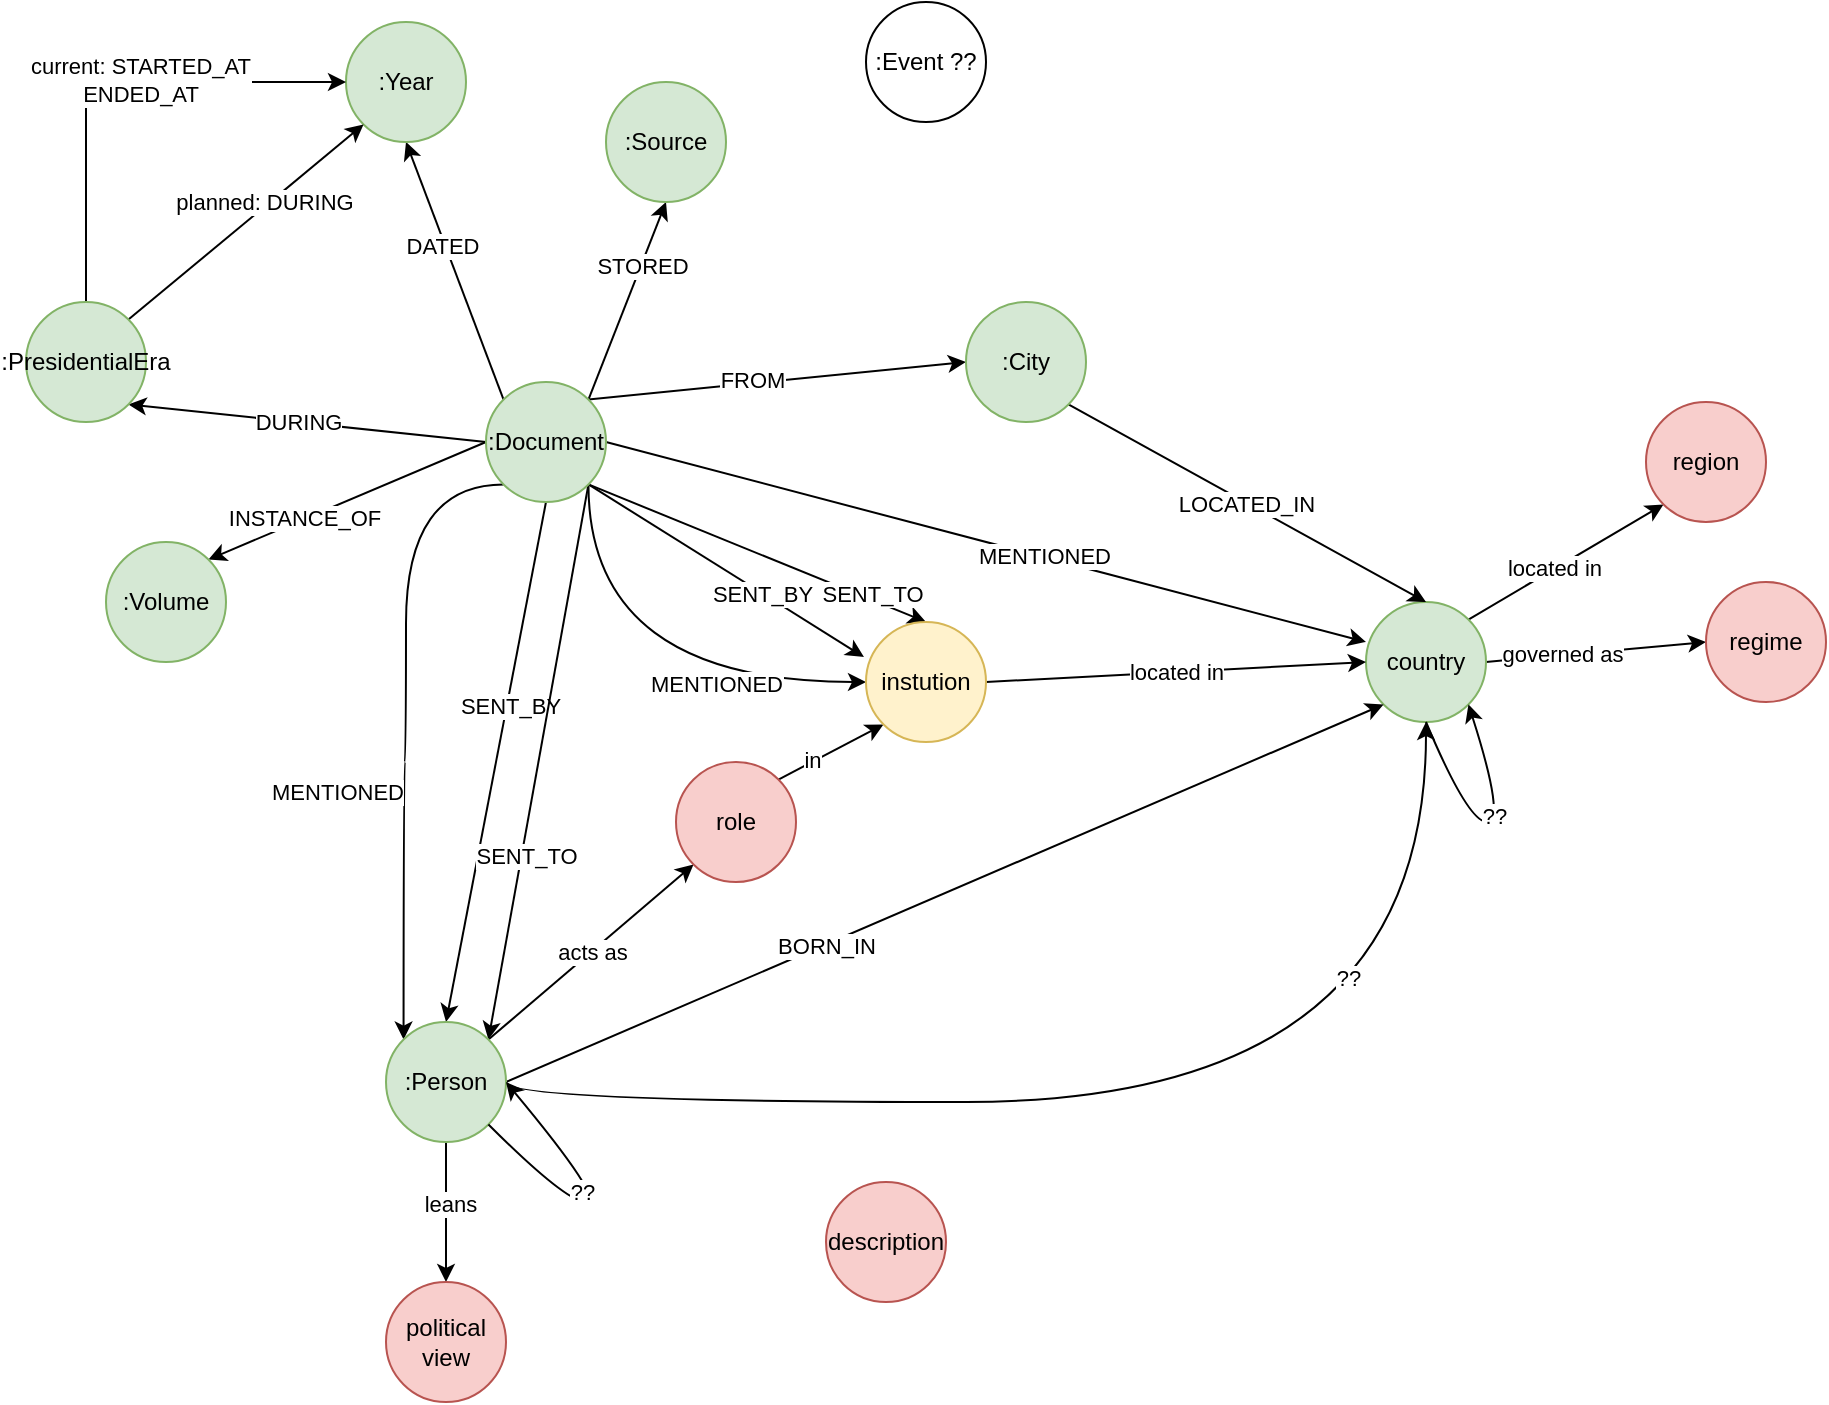 <mxfile version="20.7.4" type="device"><diagram id="Z7vCc9kzVkm0Ds1lMzxJ" name="Page-1"><mxGraphModel dx="1194" dy="1924" grid="1" gridSize="10" guides="1" tooltips="1" connect="1" arrows="1" fold="1" page="1" pageScale="1" pageWidth="850" pageHeight="1100" math="0" shadow="0"><root><mxCell id="0"/><mxCell id="1" parent="0"/><mxCell id="mA42NbnYZRa0hyyEA59q-21" style="rounded=0;orthogonalLoop=1;jettySize=auto;html=1;exitX=0;exitY=0;exitDx=0;exitDy=0;entryX=0.5;entryY=1;entryDx=0;entryDy=0;" parent="1" source="mA42NbnYZRa0hyyEA59q-1" target="mA42NbnYZRa0hyyEA59q-18" edge="1"><mxGeometry relative="1" as="geometry"><mxPoint x="260" y="-150" as="targetPoint"/></mxGeometry></mxCell><mxCell id="mA42NbnYZRa0hyyEA59q-26" value="DATED" style="edgeLabel;html=1;align=center;verticalAlign=middle;resizable=0;points=[];" parent="mA42NbnYZRa0hyyEA59q-21" vertex="1" connectable="0"><mxGeometry x="0.208" y="2" relative="1" as="geometry"><mxPoint as="offset"/></mxGeometry></mxCell><mxCell id="mA42NbnYZRa0hyyEA59q-30" style="rounded=0;orthogonalLoop=1;jettySize=auto;html=1;exitX=0.5;exitY=1;exitDx=0;exitDy=0;entryX=0.5;entryY=0;entryDx=0;entryDy=0;" parent="1" source="mA42NbnYZRa0hyyEA59q-1" target="mA42NbnYZRa0hyyEA59q-17" edge="1"><mxGeometry relative="1" as="geometry"/></mxCell><mxCell id="mA42NbnYZRa0hyyEA59q-31" value="SENT_BY" style="edgeLabel;html=1;align=center;verticalAlign=middle;resizable=0;points=[];" parent="mA42NbnYZRa0hyyEA59q-30" vertex="1" connectable="0"><mxGeometry x="-0.222" y="1" relative="1" as="geometry"><mxPoint as="offset"/></mxGeometry></mxCell><mxCell id="mA42NbnYZRa0hyyEA59q-32" style="edgeStyle=none;rounded=0;orthogonalLoop=1;jettySize=auto;html=1;exitX=1;exitY=1;exitDx=0;exitDy=0;entryX=1;entryY=0;entryDx=0;entryDy=0;" parent="1" source="mA42NbnYZRa0hyyEA59q-1" target="mA42NbnYZRa0hyyEA59q-17" edge="1"><mxGeometry relative="1" as="geometry"/></mxCell><mxCell id="mA42NbnYZRa0hyyEA59q-33" value="SENT_TO" style="edgeLabel;html=1;align=center;verticalAlign=middle;resizable=0;points=[];" parent="mA42NbnYZRa0hyyEA59q-32" vertex="1" connectable="0"><mxGeometry x="0.335" y="2" relative="1" as="geometry"><mxPoint as="offset"/></mxGeometry></mxCell><mxCell id="mA42NbnYZRa0hyyEA59q-36" style="edgeStyle=none;rounded=0;orthogonalLoop=1;jettySize=auto;html=1;exitX=1;exitY=0.5;exitDx=0;exitDy=0;entryX=0;entryY=0.333;entryDx=0;entryDy=0;entryPerimeter=0;" parent="1" source="mA42NbnYZRa0hyyEA59q-1" target="mA42NbnYZRa0hyyEA59q-16" edge="1"><mxGeometry relative="1" as="geometry"/></mxCell><mxCell id="mA42NbnYZRa0hyyEA59q-37" value="MENTIONED" style="edgeLabel;html=1;align=center;verticalAlign=middle;resizable=0;points=[];" parent="mA42NbnYZRa0hyyEA59q-36" vertex="1" connectable="0"><mxGeometry x="0.149" y="1" relative="1" as="geometry"><mxPoint as="offset"/></mxGeometry></mxCell><mxCell id="mA42NbnYZRa0hyyEA59q-39" style="edgeStyle=none;rounded=0;orthogonalLoop=1;jettySize=auto;html=1;exitX=1;exitY=1;exitDx=0;exitDy=0;entryX=-0.017;entryY=0.292;entryDx=0;entryDy=0;entryPerimeter=0;" parent="1" source="mA42NbnYZRa0hyyEA59q-1" target="mA42NbnYZRa0hyyEA59q-38" edge="1"><mxGeometry relative="1" as="geometry"/></mxCell><mxCell id="mA42NbnYZRa0hyyEA59q-40" value="SENT_BY" style="edgeLabel;html=1;align=center;verticalAlign=middle;resizable=0;points=[];" parent="mA42NbnYZRa0hyyEA59q-39" vertex="1" connectable="0"><mxGeometry x="0.26" relative="1" as="geometry"><mxPoint as="offset"/></mxGeometry></mxCell><mxCell id="mA42NbnYZRa0hyyEA59q-42" style="edgeStyle=orthogonalEdgeStyle;rounded=0;orthogonalLoop=1;jettySize=auto;html=1;exitX=0;exitY=1;exitDx=0;exitDy=0;entryX=0;entryY=0;entryDx=0;entryDy=0;curved=1;" parent="1" source="mA42NbnYZRa0hyyEA59q-1" target="mA42NbnYZRa0hyyEA59q-17" edge="1"><mxGeometry relative="1" as="geometry"><Array as="points"><mxPoint x="230" y="21"/><mxPoint x="230" y="160"/><mxPoint x="229" y="160"/></Array></mxGeometry></mxCell><mxCell id="mA42NbnYZRa0hyyEA59q-43" value="MENTIONED" style="edgeLabel;html=1;align=right;verticalAlign=middle;resizable=0;points=[];" parent="mA42NbnYZRa0hyyEA59q-42" vertex="1" connectable="0"><mxGeometry x="0.242" y="1" relative="1" as="geometry"><mxPoint as="offset"/></mxGeometry></mxCell><mxCell id="mA42NbnYZRa0hyyEA59q-45" style="edgeStyle=none;rounded=0;orthogonalLoop=1;jettySize=auto;html=1;exitX=1;exitY=0;exitDx=0;exitDy=0;entryX=0;entryY=0.5;entryDx=0;entryDy=0;" parent="1" source="mA42NbnYZRa0hyyEA59q-1" target="mA42NbnYZRa0hyyEA59q-44" edge="1"><mxGeometry relative="1" as="geometry"/></mxCell><mxCell id="mA42NbnYZRa0hyyEA59q-46" value="FROM" style="edgeLabel;html=1;align=center;verticalAlign=middle;resizable=0;points=[];" parent="mA42NbnYZRa0hyyEA59q-45" vertex="1" connectable="0"><mxGeometry x="-0.137" y="1" relative="1" as="geometry"><mxPoint y="-1" as="offset"/></mxGeometry></mxCell><mxCell id="mA42NbnYZRa0hyyEA59q-53" style="edgeStyle=none;rounded=0;orthogonalLoop=1;jettySize=auto;html=1;exitX=1;exitY=0;exitDx=0;exitDy=0;entryX=0.5;entryY=1;entryDx=0;entryDy=0;" parent="1" source="mA42NbnYZRa0hyyEA59q-1" target="mA42NbnYZRa0hyyEA59q-52" edge="1"><mxGeometry relative="1" as="geometry"/></mxCell><mxCell id="mA42NbnYZRa0hyyEA59q-54" value="STORED" style="edgeLabel;html=1;align=center;verticalAlign=middle;resizable=0;points=[];" parent="mA42NbnYZRa0hyyEA59q-53" vertex="1" connectable="0"><mxGeometry x="0.368" relative="1" as="geometry"><mxPoint as="offset"/></mxGeometry></mxCell><mxCell id="oqMgn7rgp_RJvHeJumqO-6" style="edgeStyle=none;rounded=0;orthogonalLoop=1;jettySize=auto;html=1;exitX=0;exitY=0.5;exitDx=0;exitDy=0;entryX=1;entryY=1;entryDx=0;entryDy=0;" parent="1" source="mA42NbnYZRa0hyyEA59q-1" target="oqMgn7rgp_RJvHeJumqO-3" edge="1"><mxGeometry relative="1" as="geometry"/></mxCell><mxCell id="oqMgn7rgp_RJvHeJumqO-9" value="DURING" style="edgeLabel;html=1;align=center;verticalAlign=middle;resizable=0;points=[];" parent="oqMgn7rgp_RJvHeJumqO-6" vertex="1" connectable="0"><mxGeometry x="0.057" relative="1" as="geometry"><mxPoint as="offset"/></mxGeometry></mxCell><mxCell id="oqMgn7rgp_RJvHeJumqO-17" style="rounded=0;orthogonalLoop=1;jettySize=auto;html=1;exitX=1;exitY=1;exitDx=0;exitDy=0;entryX=0;entryY=0.5;entryDx=0;entryDy=0;edgeStyle=orthogonalEdgeStyle;curved=1;" parent="1" source="mA42NbnYZRa0hyyEA59q-1" target="mA42NbnYZRa0hyyEA59q-38" edge="1"><mxGeometry relative="1" as="geometry"><Array as="points"><mxPoint x="321" y="120"/></Array></mxGeometry></mxCell><mxCell id="oqMgn7rgp_RJvHeJumqO-18" value="MENTIONED" style="edgeLabel;html=1;align=center;verticalAlign=middle;resizable=0;points=[];" parent="oqMgn7rgp_RJvHeJumqO-17" vertex="1" connectable="0"><mxGeometry x="0.368" y="-1" relative="1" as="geometry"><mxPoint as="offset"/></mxGeometry></mxCell><mxCell id="oqMgn7rgp_RJvHeJumqO-19" style="edgeStyle=none;rounded=0;orthogonalLoop=1;jettySize=auto;html=1;exitX=1;exitY=1;exitDx=0;exitDy=0;entryX=0.5;entryY=0;entryDx=0;entryDy=0;" parent="1" source="mA42NbnYZRa0hyyEA59q-1" target="mA42NbnYZRa0hyyEA59q-38" edge="1"><mxGeometry relative="1" as="geometry"/></mxCell><mxCell id="oqMgn7rgp_RJvHeJumqO-20" value="SENT_TO" style="edgeLabel;html=1;align=center;verticalAlign=middle;resizable=0;points=[];" parent="oqMgn7rgp_RJvHeJumqO-19" vertex="1" connectable="0"><mxGeometry x="0.665" y="3" relative="1" as="geometry"><mxPoint as="offset"/></mxGeometry></mxCell><mxCell id="c_SEeohlr3sUdTtuKUSL-13" style="edgeStyle=none;rounded=0;orthogonalLoop=1;jettySize=auto;html=1;exitX=0;exitY=0.5;exitDx=0;exitDy=0;entryX=1;entryY=0;entryDx=0;entryDy=0;" parent="1" source="mA42NbnYZRa0hyyEA59q-1" target="c_SEeohlr3sUdTtuKUSL-12" edge="1"><mxGeometry relative="1" as="geometry"/></mxCell><mxCell id="c_SEeohlr3sUdTtuKUSL-14" value="INSTANCE_OF" style="edgeLabel;html=1;align=center;verticalAlign=middle;resizable=0;points=[];" parent="c_SEeohlr3sUdTtuKUSL-13" vertex="1" connectable="0"><mxGeometry x="0.315" y="-1" relative="1" as="geometry"><mxPoint as="offset"/></mxGeometry></mxCell><mxCell id="mA42NbnYZRa0hyyEA59q-1" value=":Document" style="ellipse;whiteSpace=wrap;html=1;aspect=fixed;fillColor=#d5e8d4;strokeColor=#82b366;" parent="1" vertex="1"><mxGeometry x="270" y="-30" width="60" height="60" as="geometry"/></mxCell><mxCell id="mA42NbnYZRa0hyyEA59q-69" style="edgeStyle=none;rounded=0;orthogonalLoop=1;jettySize=auto;html=1;exitX=0.5;exitY=1;exitDx=0;exitDy=0;" parent="1" source="mA42NbnYZRa0hyyEA59q-17" target="mA42NbnYZRa0hyyEA59q-68" edge="1"><mxGeometry relative="1" as="geometry"/></mxCell><mxCell id="mA42NbnYZRa0hyyEA59q-70" value="leans" style="edgeLabel;html=1;align=center;verticalAlign=middle;resizable=0;points=[];" parent="mA42NbnYZRa0hyyEA59q-69" vertex="1" connectable="0"><mxGeometry x="-0.125" y="2" relative="1" as="geometry"><mxPoint as="offset"/></mxGeometry></mxCell><mxCell id="mA42NbnYZRa0hyyEA59q-58" style="rounded=0;orthogonalLoop=1;jettySize=auto;html=1;exitX=1;exitY=0;exitDx=0;exitDy=0;entryX=0;entryY=1;entryDx=0;entryDy=0;" parent="1" source="mA42NbnYZRa0hyyEA59q-16" target="mA42NbnYZRa0hyyEA59q-57" edge="1"><mxGeometry relative="1" as="geometry"/></mxCell><mxCell id="mA42NbnYZRa0hyyEA59q-59" value="located in" style="edgeLabel;html=1;align=center;verticalAlign=middle;resizable=0;points=[];" parent="mA42NbnYZRa0hyyEA59q-58" vertex="1" connectable="0"><mxGeometry x="-0.112" y="1" relative="1" as="geometry"><mxPoint as="offset"/></mxGeometry></mxCell><mxCell id="mA42NbnYZRa0hyyEA59q-63" style="edgeStyle=none;rounded=0;orthogonalLoop=1;jettySize=auto;html=1;exitX=1;exitY=0.5;exitDx=0;exitDy=0;entryX=0;entryY=0.5;entryDx=0;entryDy=0;" parent="1" source="mA42NbnYZRa0hyyEA59q-16" target="mA42NbnYZRa0hyyEA59q-62" edge="1"><mxGeometry relative="1" as="geometry"/></mxCell><mxCell id="mA42NbnYZRa0hyyEA59q-64" value="governed as" style="edgeLabel;html=1;align=center;verticalAlign=middle;resizable=0;points=[];" parent="mA42NbnYZRa0hyyEA59q-63" vertex="1" connectable="0"><mxGeometry x="-0.31" y="1" relative="1" as="geometry"><mxPoint as="offset"/></mxGeometry></mxCell><mxCell id="mA42NbnYZRa0hyyEA59q-16" value="country" style="ellipse;whiteSpace=wrap;html=1;aspect=fixed;fillColor=#d5e8d4;strokeColor=#82b366;" parent="1" vertex="1"><mxGeometry x="710" y="80" width="60" height="60" as="geometry"/></mxCell><mxCell id="mA42NbnYZRa0hyyEA59q-28" value="acts as" style="edgeStyle=none;rounded=0;orthogonalLoop=1;jettySize=auto;html=1;exitX=1;exitY=0;exitDx=0;exitDy=0;entryX=0;entryY=1;entryDx=0;entryDy=0;" parent="1" source="mA42NbnYZRa0hyyEA59q-17" target="mA42NbnYZRa0hyyEA59q-23" edge="1"><mxGeometry relative="1" as="geometry"/></mxCell><mxCell id="mA42NbnYZRa0hyyEA59q-50" style="edgeStyle=none;rounded=0;orthogonalLoop=1;jettySize=auto;html=1;exitX=1;exitY=0.5;exitDx=0;exitDy=0;entryX=0;entryY=1;entryDx=0;entryDy=0;" parent="1" source="mA42NbnYZRa0hyyEA59q-17" target="mA42NbnYZRa0hyyEA59q-16" edge="1"><mxGeometry relative="1" as="geometry"/></mxCell><mxCell id="mA42NbnYZRa0hyyEA59q-51" value="BORN_IN" style="edgeLabel;html=1;align=center;verticalAlign=middle;resizable=0;points=[];" parent="mA42NbnYZRa0hyyEA59q-50" vertex="1" connectable="0"><mxGeometry x="-0.274" relative="1" as="geometry"><mxPoint as="offset"/></mxGeometry></mxCell><mxCell id="c_SEeohlr3sUdTtuKUSL-6" style="edgeStyle=orthogonalEdgeStyle;rounded=0;orthogonalLoop=1;jettySize=auto;html=1;exitX=1;exitY=0.5;exitDx=0;exitDy=0;entryX=0.5;entryY=1;entryDx=0;entryDy=0;curved=1;" parent="1" source="mA42NbnYZRa0hyyEA59q-17" target="mA42NbnYZRa0hyyEA59q-16" edge="1"><mxGeometry relative="1" as="geometry"><Array as="points"><mxPoint x="280" y="330"/><mxPoint x="740" y="330"/></Array></mxGeometry></mxCell><mxCell id="c_SEeohlr3sUdTtuKUSL-7" value="??" style="edgeLabel;html=1;align=center;verticalAlign=middle;resizable=0;points=[];" parent="c_SEeohlr3sUdTtuKUSL-6" vertex="1" connectable="0"><mxGeometry x="0.617" y="39" relative="1" as="geometry"><mxPoint y="1" as="offset"/></mxGeometry></mxCell><mxCell id="mA42NbnYZRa0hyyEA59q-17" value=":Person" style="ellipse;whiteSpace=wrap;html=1;aspect=fixed;fillColor=#d5e8d4;strokeColor=#82b366;" parent="1" vertex="1"><mxGeometry x="220" y="290" width="60" height="60" as="geometry"/></mxCell><mxCell id="mA42NbnYZRa0hyyEA59q-18" value=":Year" style="ellipse;whiteSpace=wrap;html=1;aspect=fixed;fillColor=#d5e8d4;strokeColor=#82b366;" parent="1" vertex="1"><mxGeometry x="200" y="-210" width="60" height="60" as="geometry"/></mxCell><mxCell id="oqMgn7rgp_RJvHeJumqO-1" style="rounded=0;orthogonalLoop=1;jettySize=auto;html=1;exitX=1;exitY=0;exitDx=0;exitDy=0;entryX=0;entryY=1;entryDx=0;entryDy=0;" parent="1" source="mA42NbnYZRa0hyyEA59q-23" target="mA42NbnYZRa0hyyEA59q-38" edge="1"><mxGeometry relative="1" as="geometry"/></mxCell><mxCell id="oqMgn7rgp_RJvHeJumqO-2" value="in" style="edgeLabel;html=1;align=center;verticalAlign=middle;resizable=0;points=[];" parent="oqMgn7rgp_RJvHeJumqO-1" vertex="1" connectable="0"><mxGeometry x="-0.355" y="1" relative="1" as="geometry"><mxPoint as="offset"/></mxGeometry></mxCell><mxCell id="mA42NbnYZRa0hyyEA59q-23" value="role" style="ellipse;whiteSpace=wrap;html=1;aspect=fixed;fillColor=#f8cecc;strokeColor=#b85450;" parent="1" vertex="1"><mxGeometry x="365" y="160" width="60" height="60" as="geometry"/></mxCell><mxCell id="mA42NbnYZRa0hyyEA59q-41" value="located in" style="edgeStyle=none;rounded=0;orthogonalLoop=1;jettySize=auto;html=1;exitX=1;exitY=0.5;exitDx=0;exitDy=0;entryX=0;entryY=0.5;entryDx=0;entryDy=0;" parent="1" source="mA42NbnYZRa0hyyEA59q-38" target="mA42NbnYZRa0hyyEA59q-16" edge="1"><mxGeometry relative="1" as="geometry"/></mxCell><mxCell id="mA42NbnYZRa0hyyEA59q-38" value="instution" style="ellipse;whiteSpace=wrap;html=1;aspect=fixed;fillColor=#fff2cc;strokeColor=#d6b656;" parent="1" vertex="1"><mxGeometry x="460" y="90" width="60" height="60" as="geometry"/></mxCell><mxCell id="mA42NbnYZRa0hyyEA59q-47" value="LOCATED_IN" style="edgeStyle=none;rounded=0;orthogonalLoop=1;jettySize=auto;html=1;exitX=1;exitY=1;exitDx=0;exitDy=0;entryX=0.5;entryY=0;entryDx=0;entryDy=0;" parent="1" source="mA42NbnYZRa0hyyEA59q-44" target="mA42NbnYZRa0hyyEA59q-16" edge="1"><mxGeometry relative="1" as="geometry"/></mxCell><mxCell id="mA42NbnYZRa0hyyEA59q-44" value=":City" style="ellipse;whiteSpace=wrap;html=1;aspect=fixed;fillColor=#d5e8d4;strokeColor=#82b366;" parent="1" vertex="1"><mxGeometry x="510" y="-70" width="60" height="60" as="geometry"/></mxCell><mxCell id="mA42NbnYZRa0hyyEA59q-52" value=":Source" style="ellipse;whiteSpace=wrap;html=1;aspect=fixed;fillColor=#d5e8d4;strokeColor=#82b366;" parent="1" vertex="1"><mxGeometry x="330" y="-180" width="60" height="60" as="geometry"/></mxCell><mxCell id="mA42NbnYZRa0hyyEA59q-57" value="region" style="ellipse;whiteSpace=wrap;html=1;aspect=fixed;fillColor=#f8cecc;strokeColor=#b85450;" parent="1" vertex="1"><mxGeometry x="850" y="-20" width="60" height="60" as="geometry"/></mxCell><mxCell id="mA42NbnYZRa0hyyEA59q-62" value="regime" style="ellipse;whiteSpace=wrap;html=1;aspect=fixed;fillColor=#f8cecc;strokeColor=#b85450;" parent="1" vertex="1"><mxGeometry x="880" y="70" width="60" height="60" as="geometry"/></mxCell><mxCell id="mA42NbnYZRa0hyyEA59q-68" value="political view" style="ellipse;whiteSpace=wrap;html=1;aspect=fixed;fillColor=#f8cecc;strokeColor=#b85450;" parent="1" vertex="1"><mxGeometry x="220" y="420" width="60" height="60" as="geometry"/></mxCell><mxCell id="c_SEeohlr3sUdTtuKUSL-10" style="rounded=0;orthogonalLoop=1;jettySize=auto;html=1;exitX=1;exitY=0;exitDx=0;exitDy=0;entryX=0;entryY=1;entryDx=0;entryDy=0;" parent="1" source="oqMgn7rgp_RJvHeJumqO-3" target="mA42NbnYZRa0hyyEA59q-18" edge="1"><mxGeometry relative="1" as="geometry"/></mxCell><mxCell id="c_SEeohlr3sUdTtuKUSL-11" value="planned: DURING" style="edgeLabel;html=1;align=center;verticalAlign=middle;resizable=0;points=[];" parent="c_SEeohlr3sUdTtuKUSL-10" vertex="1" connectable="0"><mxGeometry x="0.178" y="2" relative="1" as="geometry"><mxPoint as="offset"/></mxGeometry></mxCell><mxCell id="2SwIlva82PcneNz-T6uM-1" style="edgeStyle=orthogonalEdgeStyle;rounded=0;orthogonalLoop=1;jettySize=auto;html=1;exitX=0.5;exitY=0;exitDx=0;exitDy=0;entryX=0;entryY=0.5;entryDx=0;entryDy=0;" parent="1" source="oqMgn7rgp_RJvHeJumqO-3" target="mA42NbnYZRa0hyyEA59q-18" edge="1"><mxGeometry relative="1" as="geometry"/></mxCell><mxCell id="2SwIlva82PcneNz-T6uM-3" value="current: STARTED_AT&lt;br&gt;ENDED_AT" style="edgeLabel;html=1;align=center;verticalAlign=middle;resizable=0;points=[];" parent="2SwIlva82PcneNz-T6uM-1" vertex="1" connectable="0"><mxGeometry x="0.142" y="2" relative="1" as="geometry"><mxPoint y="1" as="offset"/></mxGeometry></mxCell><mxCell id="oqMgn7rgp_RJvHeJumqO-3" value=":PresidentialEra" style="ellipse;whiteSpace=wrap;html=1;aspect=fixed;fillColor=#d5e8d4;strokeColor=#82b366;" parent="1" vertex="1"><mxGeometry x="40" y="-70" width="60" height="60" as="geometry"/></mxCell><mxCell id="oqMgn7rgp_RJvHeJumqO-21" value=":Event ??" style="ellipse;whiteSpace=wrap;html=1;aspect=fixed;" parent="1" vertex="1"><mxGeometry x="460" y="-220" width="60" height="60" as="geometry"/></mxCell><mxCell id="c_SEeohlr3sUdTtuKUSL-2" value="" style="curved=1;endArrow=classic;html=1;rounded=0;exitX=0.5;exitY=1;exitDx=0;exitDy=0;entryX=1;entryY=1;entryDx=0;entryDy=0;" parent="1" source="mA42NbnYZRa0hyyEA59q-16" target="mA42NbnYZRa0hyyEA59q-16" edge="1"><mxGeometry width="50" height="50" relative="1" as="geometry"><mxPoint x="730" y="250" as="sourcePoint"/><mxPoint x="780" y="200" as="targetPoint"/><Array as="points"><mxPoint x="761" y="190"/><mxPoint x="780" y="190"/></Array></mxGeometry></mxCell><mxCell id="c_SEeohlr3sUdTtuKUSL-5" value="??" style="edgeLabel;html=1;align=center;verticalAlign=middle;resizable=0;points=[];" parent="c_SEeohlr3sUdTtuKUSL-2" vertex="1" connectable="0"><mxGeometry x="-0.018" y="4" relative="1" as="geometry"><mxPoint y="1" as="offset"/></mxGeometry></mxCell><mxCell id="c_SEeohlr3sUdTtuKUSL-3" value="" style="curved=1;endArrow=classic;html=1;rounded=0;exitX=1;exitY=1;exitDx=0;exitDy=0;entryX=1;entryY=0.5;entryDx=0;entryDy=0;" parent="1" source="mA42NbnYZRa0hyyEA59q-17" target="mA42NbnYZRa0hyyEA59q-17" edge="1"><mxGeometry width="50" height="50" relative="1" as="geometry"><mxPoint x="325" y="358.79" as="sourcePoint"/><mxPoint x="346.213" y="350.003" as="targetPoint"/><Array as="points"><mxPoint x="310" y="380"/><mxPoint x="330" y="380"/></Array></mxGeometry></mxCell><mxCell id="c_SEeohlr3sUdTtuKUSL-4" value="??" style="edgeLabel;html=1;align=center;verticalAlign=middle;resizable=0;points=[];" parent="c_SEeohlr3sUdTtuKUSL-3" vertex="1" connectable="0"><mxGeometry x="-0.178" y="6" relative="1" as="geometry"><mxPoint y="1" as="offset"/></mxGeometry></mxCell><mxCell id="c_SEeohlr3sUdTtuKUSL-12" value=":Volume" style="ellipse;whiteSpace=wrap;html=1;aspect=fixed;fillColor=#d5e8d4;strokeColor=#82b366;" parent="1" vertex="1"><mxGeometry x="80" y="50" width="60" height="60" as="geometry"/></mxCell><mxCell id="r_y7Ggf_LOmXMwwJ2Nw4-1" value="description" style="ellipse;whiteSpace=wrap;html=1;aspect=fixed;fillColor=#f8cecc;strokeColor=#b85450;" parent="1" vertex="1"><mxGeometry x="440" y="370" width="60" height="60" as="geometry"/></mxCell></root></mxGraphModel></diagram></mxfile>
